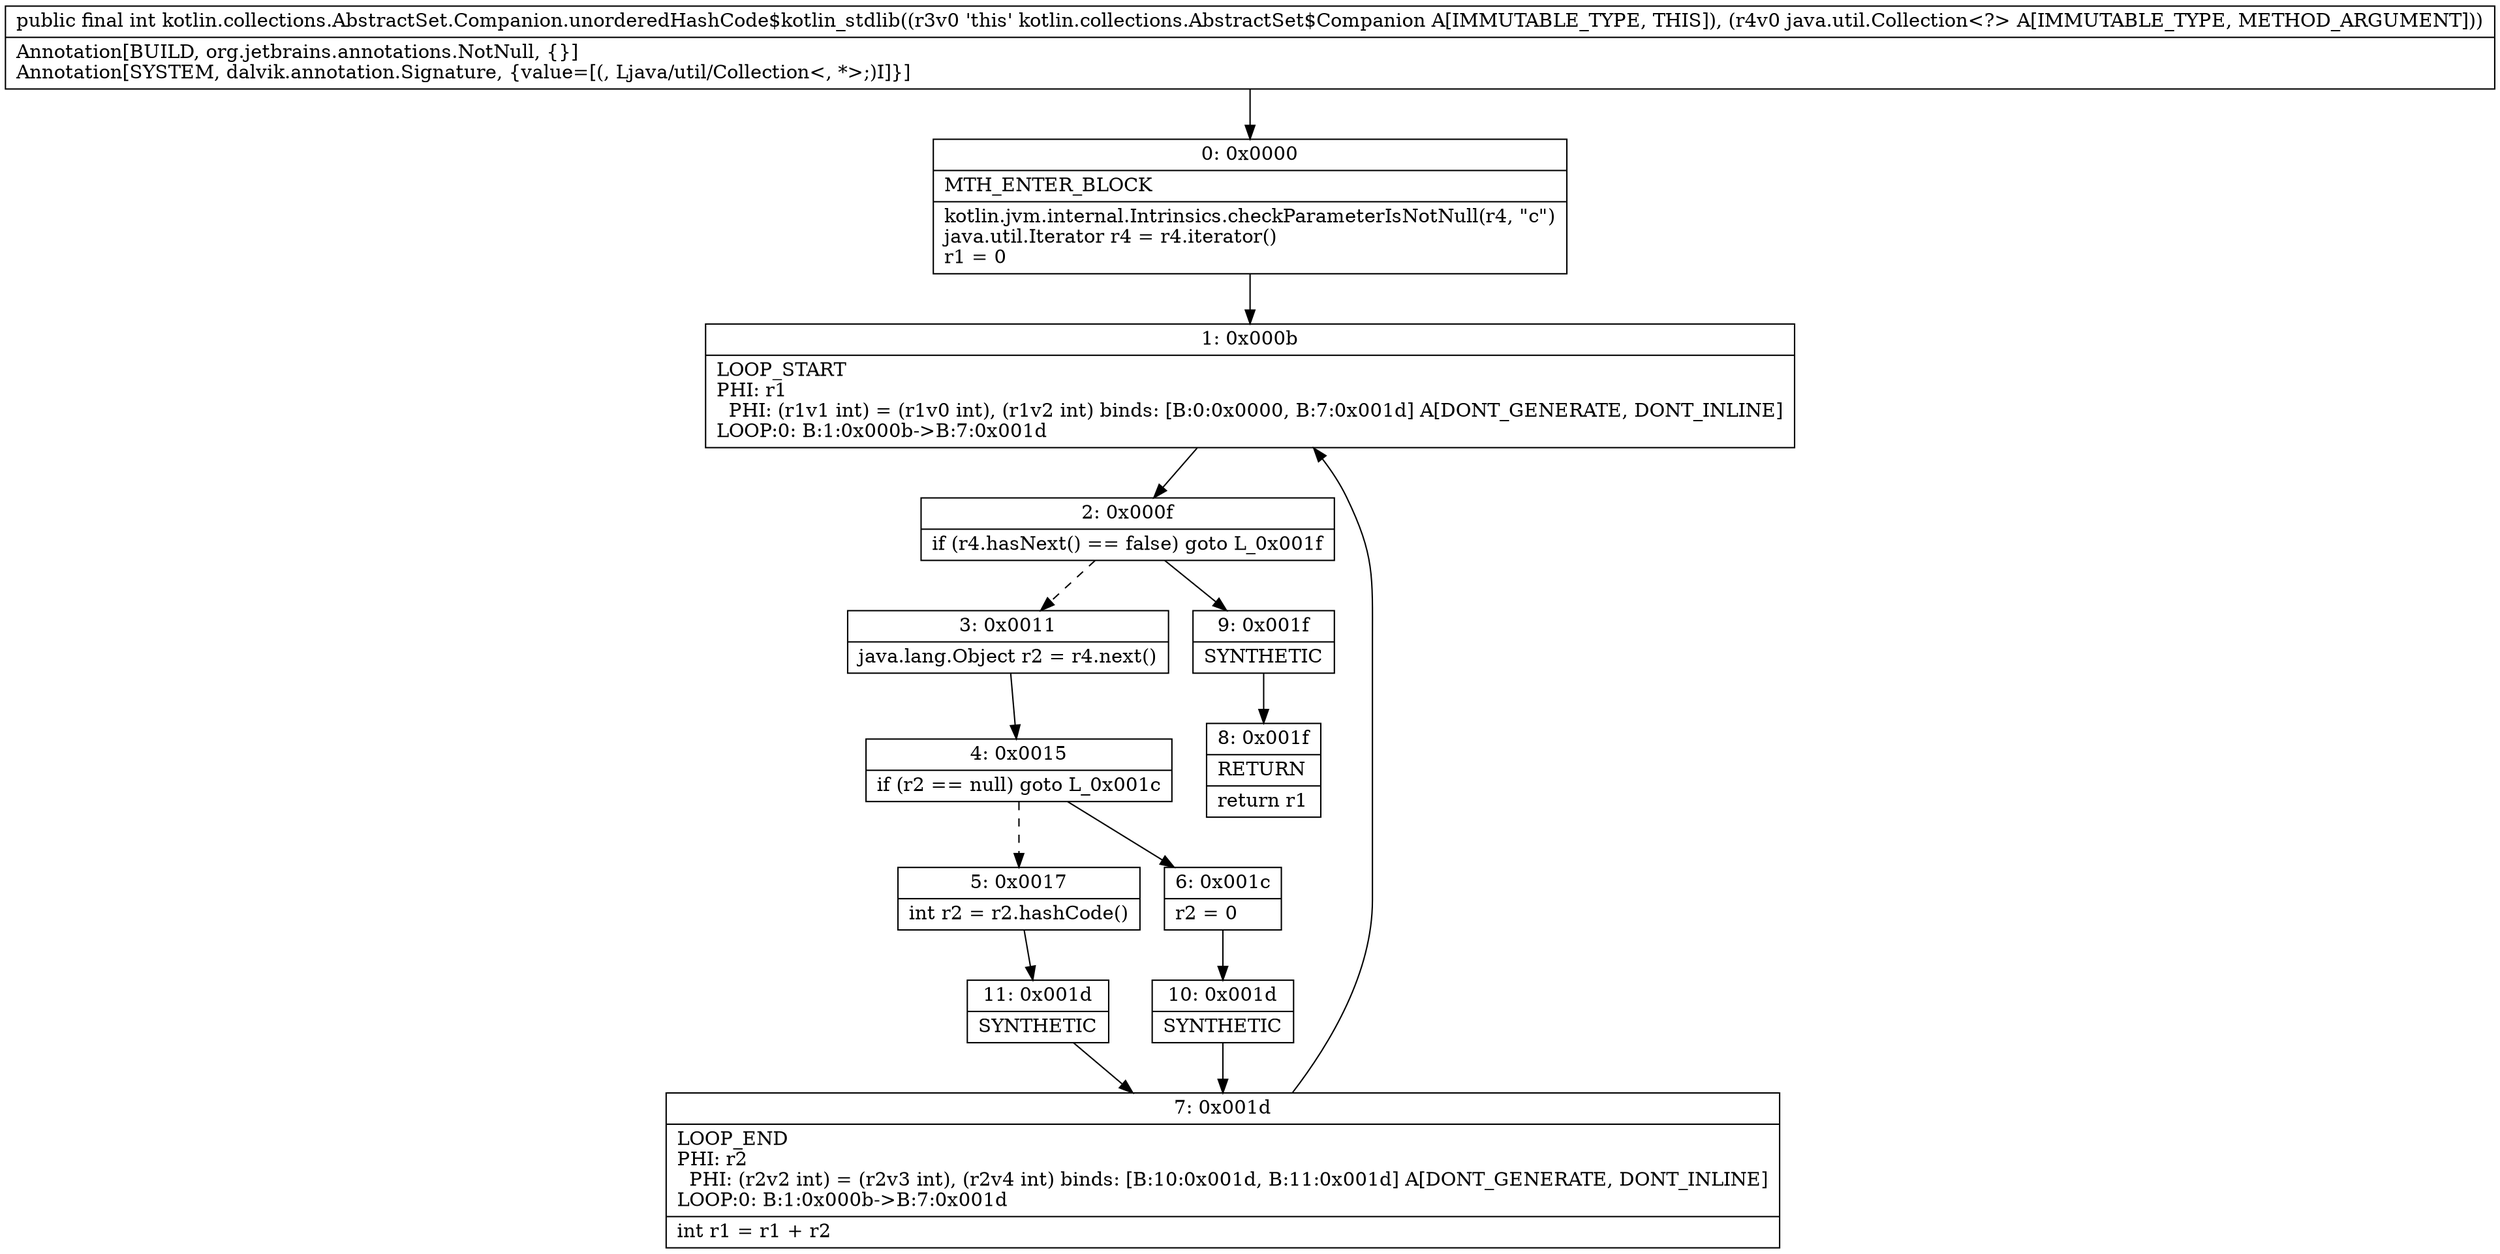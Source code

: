 digraph "CFG forkotlin.collections.AbstractSet.Companion.unorderedHashCode$kotlin_stdlib(Ljava\/util\/Collection;)I" {
Node_0 [shape=record,label="{0\:\ 0x0000|MTH_ENTER_BLOCK\l|kotlin.jvm.internal.Intrinsics.checkParameterIsNotNull(r4, \"c\")\ljava.util.Iterator r4 = r4.iterator()\lr1 = 0\l}"];
Node_1 [shape=record,label="{1\:\ 0x000b|LOOP_START\lPHI: r1 \l  PHI: (r1v1 int) = (r1v0 int), (r1v2 int) binds: [B:0:0x0000, B:7:0x001d] A[DONT_GENERATE, DONT_INLINE]\lLOOP:0: B:1:0x000b\-\>B:7:0x001d\l}"];
Node_2 [shape=record,label="{2\:\ 0x000f|if (r4.hasNext() == false) goto L_0x001f\l}"];
Node_3 [shape=record,label="{3\:\ 0x0011|java.lang.Object r2 = r4.next()\l}"];
Node_4 [shape=record,label="{4\:\ 0x0015|if (r2 == null) goto L_0x001c\l}"];
Node_5 [shape=record,label="{5\:\ 0x0017|int r2 = r2.hashCode()\l}"];
Node_6 [shape=record,label="{6\:\ 0x001c|r2 = 0\l}"];
Node_7 [shape=record,label="{7\:\ 0x001d|LOOP_END\lPHI: r2 \l  PHI: (r2v2 int) = (r2v3 int), (r2v4 int) binds: [B:10:0x001d, B:11:0x001d] A[DONT_GENERATE, DONT_INLINE]\lLOOP:0: B:1:0x000b\-\>B:7:0x001d\l|int r1 = r1 + r2\l}"];
Node_8 [shape=record,label="{8\:\ 0x001f|RETURN\l|return r1\l}"];
Node_9 [shape=record,label="{9\:\ 0x001f|SYNTHETIC\l}"];
Node_10 [shape=record,label="{10\:\ 0x001d|SYNTHETIC\l}"];
Node_11 [shape=record,label="{11\:\ 0x001d|SYNTHETIC\l}"];
MethodNode[shape=record,label="{public final int kotlin.collections.AbstractSet.Companion.unorderedHashCode$kotlin_stdlib((r3v0 'this' kotlin.collections.AbstractSet$Companion A[IMMUTABLE_TYPE, THIS]), (r4v0 java.util.Collection\<?\> A[IMMUTABLE_TYPE, METHOD_ARGUMENT]))  | Annotation[BUILD, org.jetbrains.annotations.NotNull, \{\}]\lAnnotation[SYSTEM, dalvik.annotation.Signature, \{value=[(, Ljava\/util\/Collection\<, *\>;)I]\}]\l}"];
MethodNode -> Node_0;
Node_0 -> Node_1;
Node_1 -> Node_2;
Node_2 -> Node_3[style=dashed];
Node_2 -> Node_9;
Node_3 -> Node_4;
Node_4 -> Node_5[style=dashed];
Node_4 -> Node_6;
Node_5 -> Node_11;
Node_6 -> Node_10;
Node_7 -> Node_1;
Node_9 -> Node_8;
Node_10 -> Node_7;
Node_11 -> Node_7;
}

